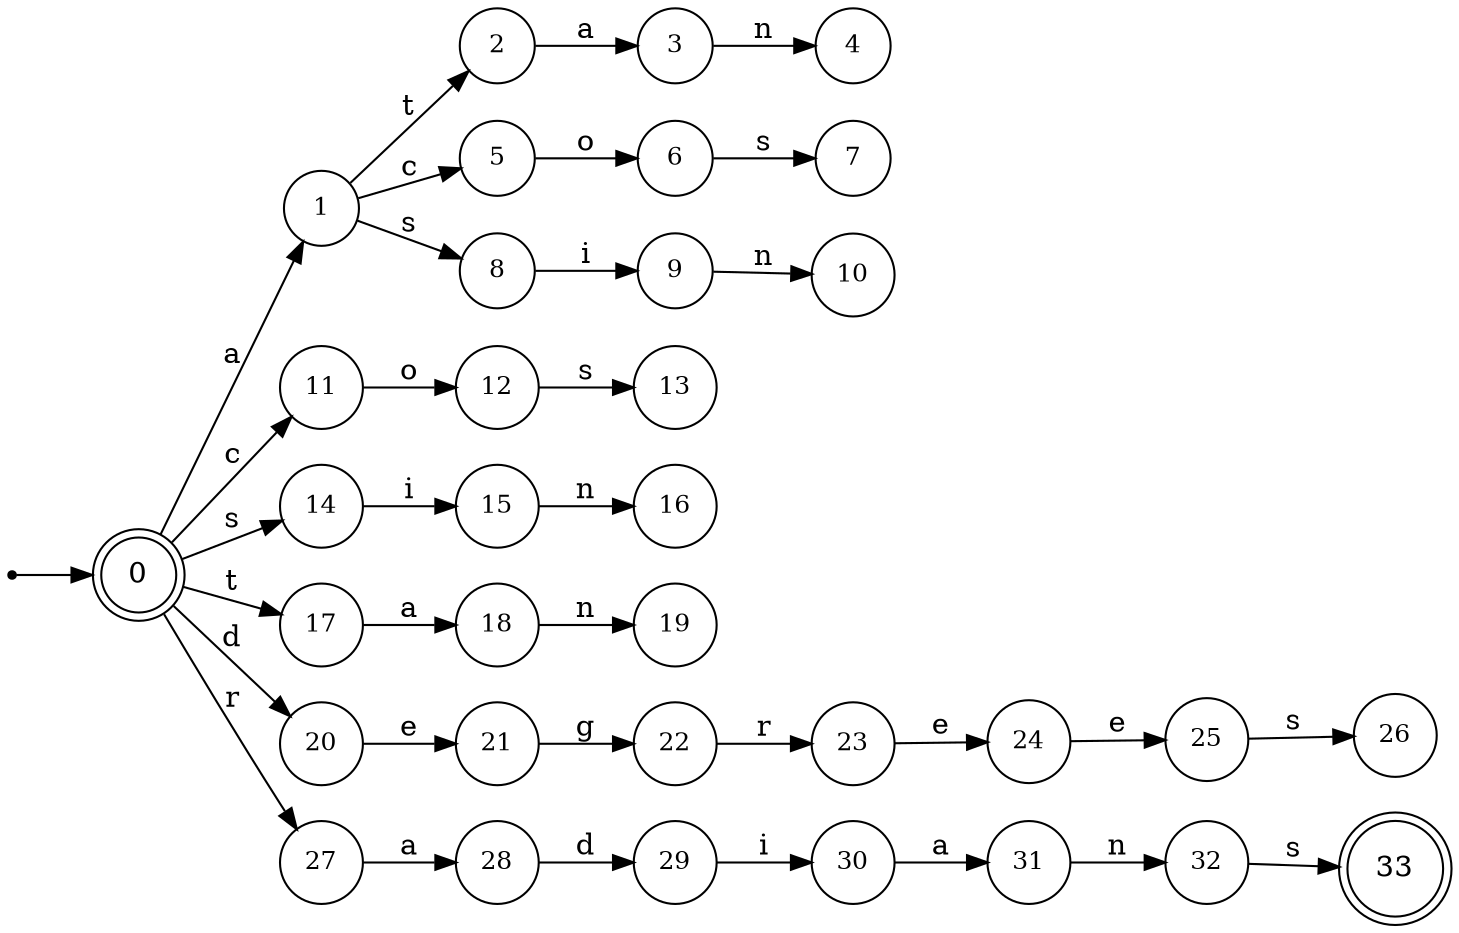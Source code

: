 digraph finite_state_machine {
	rankdir=LR;
	size="10,10"

	node [ shape = doublecircle, label = "0", fontsize  = 14] n0;

	node [ shape = circle, label = "1", fontsize  = 12] n1;
	node [ shape = circle, label = "2", fontsize  = 12] n2;
	node [ shape = circle, label = "3", fontsize  = 12] n3;
	node [ shape = circle, label = "4", fontsize  = 12] n4;
	node [ shape = circle, label = "5", fontsize  = 12] n5;
	node [ shape = circle, label = "6", fontsize  = 12] n6;
	node [ shape = circle, label = "7", fontsize  = 12] n7;
	node [ shape = circle, label = "8", fontsize  = 12] n8;
	node [ shape = circle, label = "9", fontsize  = 12] n9;
	node [ shape = circle, label = "10", fontsize  = 12] n10;
	node [ shape = circle, label = "11", fontsize  = 12] n11;
	node [ shape = circle, label = "12", fontsize  = 12] n12;
	node [ shape = circle, label = "13", fontsize  = 12] n13;
	node [ shape = circle, label = "14", fontsize  = 12] n14;
	node [ shape = circle, label = "15", fontsize  = 12] n15;
	node [ shape = circle, label = "16", fontsize  = 12] n16;
	node [ shape = circle, label = "17", fontsize  = 12] n17;
	node [ shape = circle, label = "18", fontsize  = 12] n18;
	node [ shape = circle, label = "19", fontsize  = 12] n19;
	node [ shape = circle, label = "20", fontsize  = 12] n20;
	node [ shape = circle, label = "21", fontsize  = 12] n21;
	node [ shape = circle, label = "22", fontsize  = 12] n22;
	node [ shape = circle, label = "23", fontsize  = 12] n23;
	node [ shape = circle, label = "24", fontsize  = 12] n24;
	node [ shape = circle, label = "25", fontsize  = 12] n25;
	node [ shape = circle, label = "26", fontsize  = 12] n26;
	node [ shape = circle, label = "27", fontsize  = 12] n27;
	node [ shape = circle, label = "28", fontsize  = 12] n28;
	node [ shape = circle, label = "29", fontsize  = 12] n29;
	node [ shape = circle, label = "30", fontsize  = 12] n30;
	node [ shape = circle, label = "31", fontsize  = 12] n31;
	node [ shape = circle, label = "32", fontsize  = 12] n32;

	node [ shape = doublecircle, label = "33", fontsize  = 14] n33;

	node [shape = point ]; qi
	qi -> n0;

	n0 -> n1 [ label = "a" ];
	n1 -> n2 [ label = "t" ];
	n2 -> n3 [ label = "a" ];
	n3 -> n4 [ label = "n" ];
	n1 -> n5 [ label = "c" ];
	n5 -> n6 [ label = "o" ];
	n6 -> n7 [ label = "s" ];
	n1 -> n8 [ label = "s" ];
	n8 -> n9 [ label = "i" ];
	n9 -> n10 [ label = "n" ];
	n0 -> n11 [ label = "c" ];
	n11 -> n12 [ label = "o" ];
	n12 -> n13 [ label = "s" ];
	n0 -> n14 [ label = "s" ];
	n14 -> n15 [ label = "i" ];
	n15 -> n16 [ label = "n" ];
	n0 -> n17 [ label = "t" ];
	n17 -> n18 [ label = "a" ];
	n18 -> n19 [ label = "n" ];
	n0 -> n20 [ label = "d" ];
	n20 -> n21 [ label = "e" ];
	n21 -> n22 [ label = "g" ];
	n22 -> n23 [ label = "r" ];
	n23 -> n24 [ label = "e" ];
	n24 -> n25 [ label = "e" ];
	n25 -> n26 [ label = "s" ];
	n0 -> n27 [ label = "r" ];
	n27 -> n28 [ label = "a" ];
	n28 -> n29 [ label = "d" ];
	n29 -> n30 [ label = "i" ];
	n30 -> n31 [ label = "a" ];
	n31 -> n32 [ label = "n" ];
	n32 -> n33 [ label = "s" ];
}